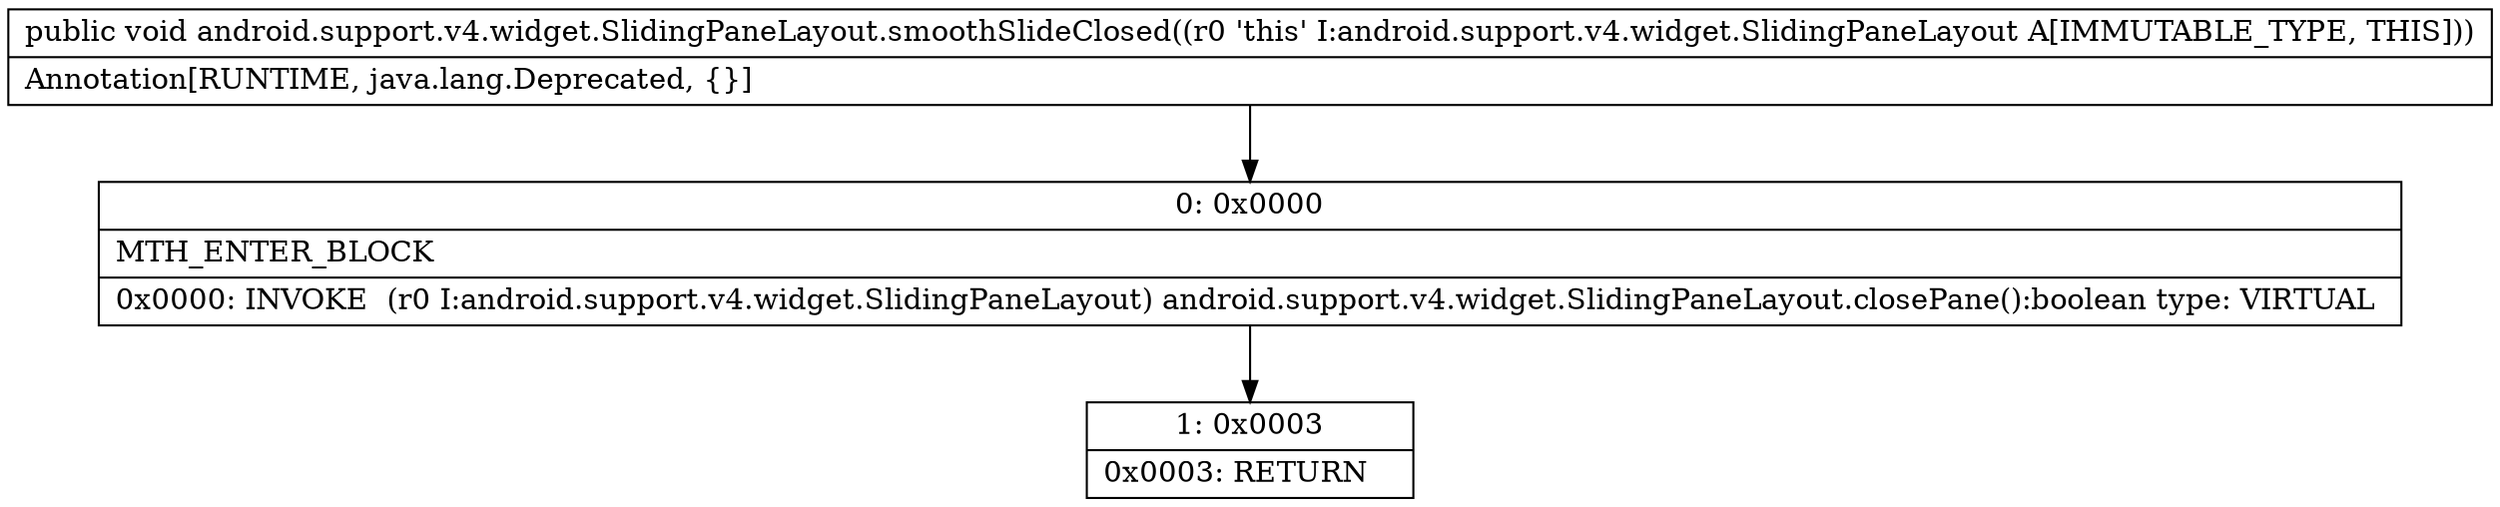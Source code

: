 digraph "CFG forandroid.support.v4.widget.SlidingPaneLayout.smoothSlideClosed()V" {
Node_0 [shape=record,label="{0\:\ 0x0000|MTH_ENTER_BLOCK\l|0x0000: INVOKE  (r0 I:android.support.v4.widget.SlidingPaneLayout) android.support.v4.widget.SlidingPaneLayout.closePane():boolean type: VIRTUAL \l}"];
Node_1 [shape=record,label="{1\:\ 0x0003|0x0003: RETURN   \l}"];
MethodNode[shape=record,label="{public void android.support.v4.widget.SlidingPaneLayout.smoothSlideClosed((r0 'this' I:android.support.v4.widget.SlidingPaneLayout A[IMMUTABLE_TYPE, THIS]))  | Annotation[RUNTIME, java.lang.Deprecated, \{\}]\l}"];
MethodNode -> Node_0;
Node_0 -> Node_1;
}

